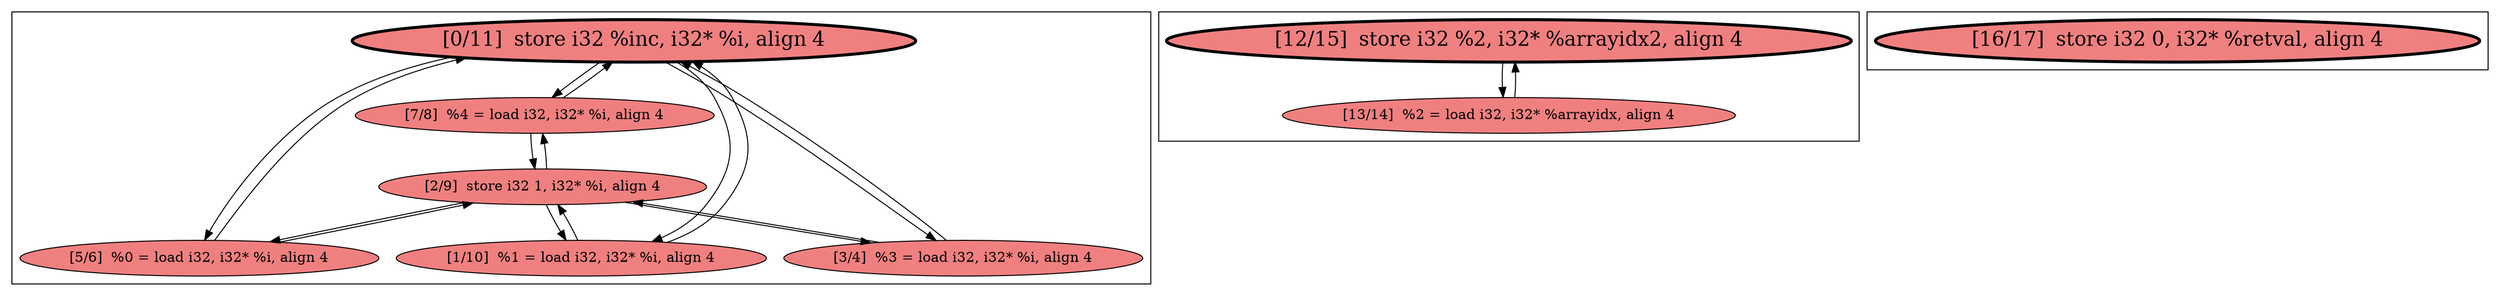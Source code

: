 
digraph G {



node33->node30 [ ]
node33->node35 [ ]
node33->node34 [ ]
node35->node33 [ ]
node35->node31 [ ]
node31->node34 [ ]
node30->node33 [ ]
node31->node32 [ ]
node34->node31 [ ]
node34->node33 [ ]
node30->node31 [ ]
node31->node30 [ ]
node32->node31 [ ]
node32->node33 [ ]
node38->node37 [ ]
node33->node32 [ ]
node31->node35 [ ]
node37->node38 [ ]


subgraph cluster2 {


node38 [penwidth=3.0,fontsize=20,fillcolor=lightcoral,label="[12/15]  store i32 %2, i32* %arrayidx2, align 4",shape=ellipse,style=filled ]
node37 [fillcolor=lightcoral,label="[13/14]  %2 = load i32, i32* %arrayidx, align 4",shape=ellipse,style=filled ]



}

subgraph cluster0 {


node35 [fillcolor=lightcoral,label="[1/10]  %1 = load i32, i32* %i, align 4",shape=ellipse,style=filled ]
node34 [fillcolor=lightcoral,label="[3/4]  %3 = load i32, i32* %i, align 4",shape=ellipse,style=filled ]
node33 [penwidth=3.0,fontsize=20,fillcolor=lightcoral,label="[0/11]  store i32 %inc, i32* %i, align 4",shape=ellipse,style=filled ]
node32 [fillcolor=lightcoral,label="[5/6]  %0 = load i32, i32* %i, align 4",shape=ellipse,style=filled ]
node30 [fillcolor=lightcoral,label="[7/8]  %4 = load i32, i32* %i, align 4",shape=ellipse,style=filled ]
node31 [fillcolor=lightcoral,label="[2/9]  store i32 1, i32* %i, align 4",shape=ellipse,style=filled ]



}

subgraph cluster1 {


node36 [penwidth=3.0,fontsize=20,fillcolor=lightcoral,label="[16/17]  store i32 0, i32* %retval, align 4",shape=ellipse,style=filled ]



}

}
